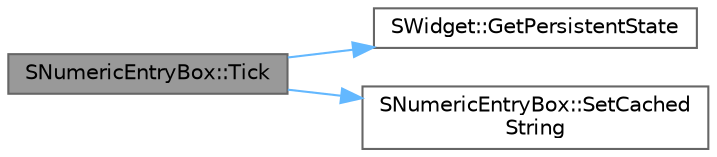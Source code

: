 digraph "SNumericEntryBox::Tick"
{
 // INTERACTIVE_SVG=YES
 // LATEX_PDF_SIZE
  bgcolor="transparent";
  edge [fontname=Helvetica,fontsize=10,labelfontname=Helvetica,labelfontsize=10];
  node [fontname=Helvetica,fontsize=10,shape=box,height=0.2,width=0.4];
  rankdir="LR";
  Node1 [id="Node000001",label="SNumericEntryBox::Tick",height=0.2,width=0.4,color="gray40", fillcolor="grey60", style="filled", fontcolor="black",tooltip="Caches the value and performs widget visibility maintenance."];
  Node1 -> Node2 [id="edge1_Node000001_Node000002",color="steelblue1",style="solid",tooltip=" "];
  Node2 [id="Node000002",label="SWidget::GetPersistentState",height=0.2,width=0.4,color="grey40", fillcolor="white", style="filled",URL="$dd/de2/classSWidget.html#ad61af24136ef882dbdfd3f34a33fb9a4",tooltip=" "];
  Node1 -> Node3 [id="edge2_Node000001_Node000003",color="steelblue1",style="solid",tooltip=" "];
  Node3 [id="Node000003",label="SNumericEntryBox::SetCached\lString",height=0.2,width=0.4,color="grey40", fillcolor="white", style="filled",URL="$dc/db6/classSNumericEntryBox.html#a6f079924e6eea324459aecb217619077",tooltip=" "];
}
